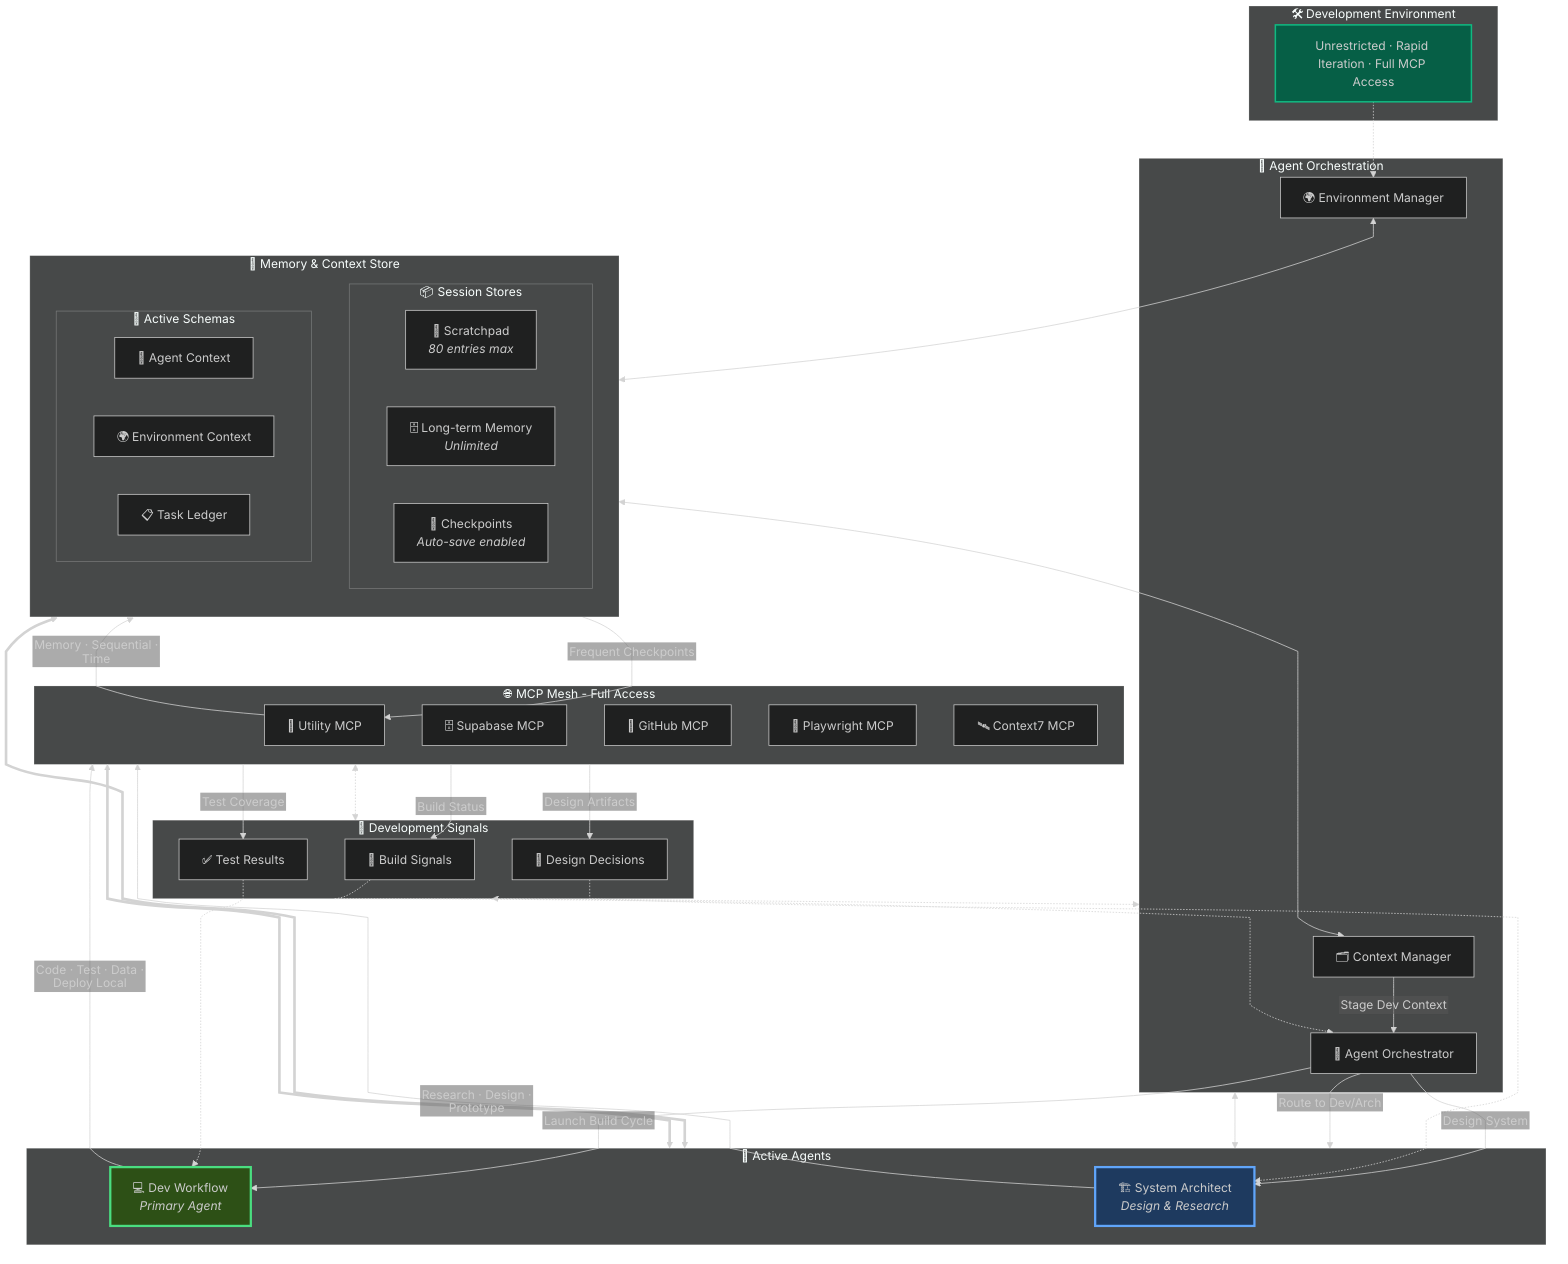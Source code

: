 %%{init: { "theme": "dark", "fontFamily": "Inter", "flowchart": { "htmlLabels": false, "curve": "monotoneX" } }}%%
flowchart TB
    subgraph ENV["🛠️ Development Environment"]
        direction TB
        ENV_LABEL["Unrestricted · Rapid Iteration · Full MCP Access"]
    end

    subgraph ORCH["🧠 Agent Orchestration"]
        direction TB
        AO["🤖 Agent Orchestrator"]
        CM["🗂️ Context Manager"]
        EM["🌍 Environment Manager"]
    end

    subgraph AGENTS["👥 Active Agents"]
        direction LR
        DEV["💻 Dev Workflow<br/><i>Primary Agent</i>"]
        ARCH["🏗️ System Architect<br/><i>Design & Research</i>"]
    end

    subgraph MEMORY["🧠 Memory & Context Store"]
        direction TB
        subgraph STORES["📦 Session Stores"]
            direction LR
            SCRATCH["📝 Scratchpad<br/><i>80 entries max</i>"]
            LTM["🗄️ Long-term Memory<br/><i>Unlimited</i>"]
            CHKPT["📸 Checkpoints<br/><i>Auto-save enabled</i>"]
        end
        subgraph SCHEMAS["📐 Active Schemas"]
            direction LR
            AGENT_CTX["📄 Agent Context"]
            ENV_CTX["🌍 Environment Context"]
            TASK_LED["📋 Task Ledger"]
        end
    end

    subgraph MCP["🌐 MCP Mesh - Full Access"]
        direction LR
        UT["🧰 Utility MCP"]
        SUP["🗄️ Supabase MCP"]
        GH["📁 GitHub MCP"]
        PW["🧪 Playwright MCP"]
        C7["🛰️ Context7 MCP"]
    end

    subgraph SIGNALS["📡 Development Signals"]
        direction TB
        BUILD["🔨 Build Signals"]
        TEST["✅ Test Results"]
        DESIGN["📐 Design Decisions"]
    end

    %% Orchestration Flow
    ENV_LABEL -.-> EM
    CM -- "Stage Dev Context" --> AO
    AO -- "Route to Dev/Arch" --> AGENTS
    
    %% Agent-specific workflows
    AO -- "Launch Build Cycle" --> DEV
    AO -- "Design System" --> ARCH

    %% Agent → MCP interactions (unrestricted)
    DEV -- "Code · Test · Data · Deploy Local" --> MCP
    ARCH -- "Research · Design · Prototype" --> MCP

    %% MCP → Signals feedback
    MCP -- "Build Status" --> BUILD
    MCP -- "Test Coverage" --> TEST
    MCP -- "Design Artifacts" --> DESIGN

    %% Signals → Orchestration loop
    BUILD -.-> AO
    TEST -.-> DEV
    DESIGN -.-> ARCH

    %% Context Management (bidirectional, high frequency)
    CM <--> MEMORY
    AGENTS <===> MEMORY
    EM <--> MEMORY

    %% MCP Utility provides core services
    UT -- "Memory · Sequential · Time" --> MEMORY
    MEMORY -- "Frequent Checkpoints" --> UT

    %% Container-level relationships
    ORCH <--> AGENTS
    AGENTS <==> MCP
    MCP <.-> SIGNALS
    SIGNALS <.-> ORCH

    style DEV fill:#2d5016,stroke:#4ade80,stroke-width:3px
    style ARCH fill:#1e3a5f,stroke:#60a5fa,stroke-width:3px
    style ENV_LABEL fill:#065f46,stroke:#10b981,stroke-width:2px